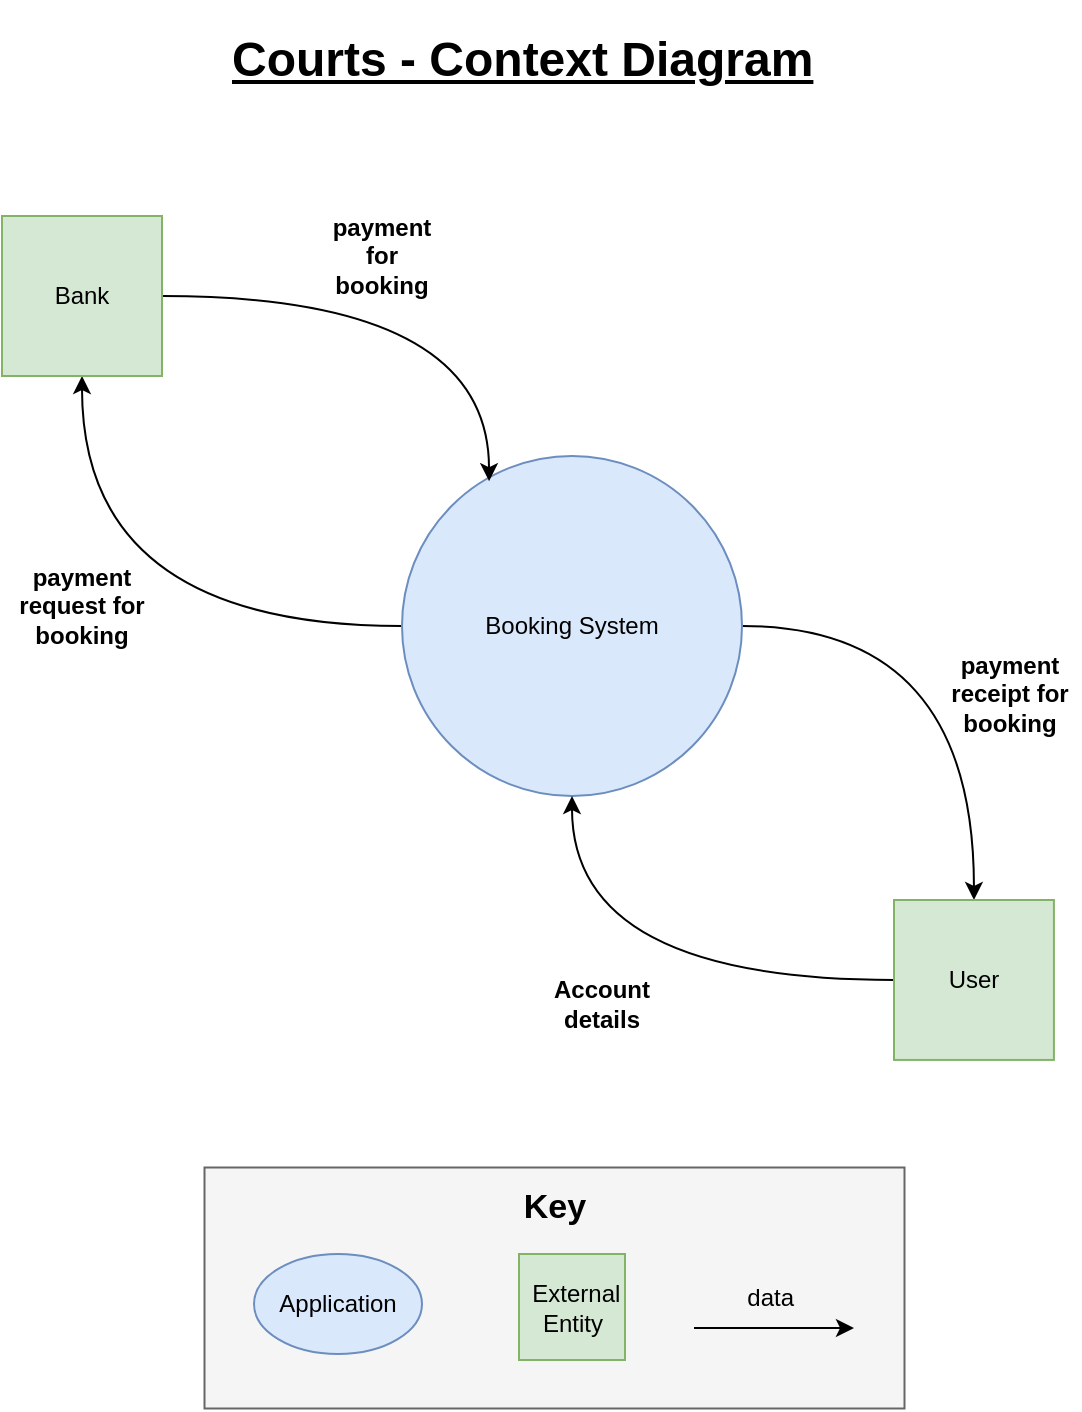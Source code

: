 <mxfile version="13.9.9" type="device"><diagram id="C5RBs43oDa-KdzZeNtuy" name="Page-1"><mxGraphModel dx="1412" dy="682" grid="1" gridSize="10" guides="1" tooltips="1" connect="1" arrows="1" fold="1" page="1" pageScale="1" pageWidth="827" pageHeight="1169" math="0" shadow="0"><root><mxCell id="WIyWlLk6GJQsqaUBKTNV-0"/><mxCell id="WIyWlLk6GJQsqaUBKTNV-1" parent="WIyWlLk6GJQsqaUBKTNV-0"/><mxCell id="i-L8OeuG8TgX3--6jhc8-0" value="&lt;h1&gt;&lt;span&gt;&lt;u&gt;Courts - Context Diagram&lt;/u&gt;&lt;/span&gt;&lt;/h1&gt;&lt;h1&gt;&lt;br&gt;&lt;/h1&gt;" style="text;html=1;strokeColor=none;fillColor=none;spacing=5;spacingTop=-20;whiteSpace=wrap;overflow=hidden;rounded=0;" parent="WIyWlLk6GJQsqaUBKTNV-1" vertex="1"><mxGeometry x="254" y="30" width="320" height="40" as="geometry"/></mxCell><mxCell id="i-L8OeuG8TgX3--6jhc8-15" style="edgeStyle=orthogonalEdgeStyle;curved=1;orthogonalLoop=1;jettySize=auto;html=1;exitX=0;exitY=0.5;exitDx=0;exitDy=0;entryX=0.5;entryY=1;entryDx=0;entryDy=0;startArrow=none;startFill=0;endArrow=classic;endFill=1;" parent="WIyWlLk6GJQsqaUBKTNV-1" source="i-L8OeuG8TgX3--6jhc8-1" target="i-L8OeuG8TgX3--6jhc8-5" edge="1"><mxGeometry relative="1" as="geometry"/></mxCell><mxCell id="i-L8OeuG8TgX3--6jhc8-16" style="edgeStyle=orthogonalEdgeStyle;curved=1;orthogonalLoop=1;jettySize=auto;html=1;exitX=1;exitY=0.5;exitDx=0;exitDy=0;entryX=0.5;entryY=0;entryDx=0;entryDy=0;startArrow=none;startFill=0;endArrow=classic;endFill=1;" parent="WIyWlLk6GJQsqaUBKTNV-1" source="i-L8OeuG8TgX3--6jhc8-1" target="i-L8OeuG8TgX3--6jhc8-2" edge="1"><mxGeometry relative="1" as="geometry"/></mxCell><mxCell id="i-L8OeuG8TgX3--6jhc8-1" value="Booking System" style="ellipse;whiteSpace=wrap;html=1;aspect=fixed;fillColor=#dae8fc;strokeColor=#6c8ebf;fontStyle=0" parent="WIyWlLk6GJQsqaUBKTNV-1" vertex="1"><mxGeometry x="344" y="248" width="170" height="170" as="geometry"/></mxCell><mxCell id="i-L8OeuG8TgX3--6jhc8-3" style="edgeStyle=orthogonalEdgeStyle;orthogonalLoop=1;jettySize=auto;html=1;entryX=0.5;entryY=1;entryDx=0;entryDy=0;curved=1;exitX=0;exitY=0.5;exitDx=0;exitDy=0;" parent="WIyWlLk6GJQsqaUBKTNV-1" source="i-L8OeuG8TgX3--6jhc8-2" target="i-L8OeuG8TgX3--6jhc8-1" edge="1"><mxGeometry relative="1" as="geometry"><mxPoint x="544" y="378.0" as="targetPoint"/></mxGeometry></mxCell><mxCell id="i-L8OeuG8TgX3--6jhc8-2" value="User" style="whiteSpace=wrap;html=1;aspect=fixed;fillColor=#d5e8d4;strokeColor=#82b366;fontStyle=0" parent="WIyWlLk6GJQsqaUBKTNV-1" vertex="1"><mxGeometry x="590" y="470.0" width="79.96" height="79.96" as="geometry"/></mxCell><mxCell id="i-L8OeuG8TgX3--6jhc8-4" value="Account details" style="text;html=1;strokeColor=none;fillColor=none;align=center;verticalAlign=middle;whiteSpace=wrap;rounded=0;fontStyle=1" parent="WIyWlLk6GJQsqaUBKTNV-1" vertex="1"><mxGeometry x="424" y="512" width="40" height="20" as="geometry"/></mxCell><mxCell id="i-L8OeuG8TgX3--6jhc8-6" style="edgeStyle=orthogonalEdgeStyle;curved=1;orthogonalLoop=1;jettySize=auto;html=1;entryX=0.256;entryY=0.074;entryDx=0;entryDy=0;entryPerimeter=0;" parent="WIyWlLk6GJQsqaUBKTNV-1" source="i-L8OeuG8TgX3--6jhc8-5" target="i-L8OeuG8TgX3--6jhc8-1" edge="1"><mxGeometry relative="1" as="geometry"/></mxCell><mxCell id="i-L8OeuG8TgX3--6jhc8-5" value="Bank" style="whiteSpace=wrap;html=1;aspect=fixed;fillColor=#d5e8d4;strokeColor=#82b366;fontStyle=0" parent="WIyWlLk6GJQsqaUBKTNV-1" vertex="1"><mxGeometry x="144" y="128" width="80" height="80" as="geometry"/></mxCell><mxCell id="i-L8OeuG8TgX3--6jhc8-8" value="payment request for booking" style="text;html=1;strokeColor=none;fillColor=none;align=center;verticalAlign=middle;whiteSpace=wrap;rounded=0;fontStyle=1" parent="WIyWlLk6GJQsqaUBKTNV-1" vertex="1"><mxGeometry x="149" y="313" width="70" height="20" as="geometry"/></mxCell><mxCell id="i-L8OeuG8TgX3--6jhc8-9" value="payment for booking" style="text;html=1;strokeColor=none;fillColor=none;align=center;verticalAlign=middle;whiteSpace=wrap;rounded=0;fontStyle=1" parent="WIyWlLk6GJQsqaUBKTNV-1" vertex="1"><mxGeometry x="314" y="138" width="40" height="20" as="geometry"/></mxCell><mxCell id="i-L8OeuG8TgX3--6jhc8-11" value="payment receipt for booking" style="text;html=1;strokeColor=none;fillColor=none;align=center;verticalAlign=middle;whiteSpace=wrap;rounded=0;fontStyle=1" parent="WIyWlLk6GJQsqaUBKTNV-1" vertex="1"><mxGeometry x="613" y="357" width="70" height="20" as="geometry"/></mxCell><mxCell id="8GP4-6W6Z_M_BIitxRal-0" value="" style="rounded=0;whiteSpace=wrap;html=1;fillColor=#f5f5f5;strokeColor=#666666;fontColor=#333333;rotation=-90;" vertex="1" parent="WIyWlLk6GJQsqaUBKTNV-1"><mxGeometry x="360" y="489" width="120.5" height="350" as="geometry"/></mxCell><mxCell id="8GP4-6W6Z_M_BIitxRal-1" value="&lt;h1&gt;&lt;font style=&quot;font-size: 17px&quot;&gt;Key&lt;/font&gt;&lt;/h1&gt;" style="text;html=1;strokeColor=none;fillColor=none;spacing=5;spacingTop=-20;whiteSpace=wrap;overflow=hidden;rounded=0;align=center;fontStyle=0" vertex="1" parent="WIyWlLk6GJQsqaUBKTNV-1"><mxGeometry x="392.75" y="601" width="55" height="50" as="geometry"/></mxCell><mxCell id="8GP4-6W6Z_M_BIitxRal-2" value="Application" style="ellipse;whiteSpace=wrap;html=1;fillColor=#dae8fc;strokeColor=#6c8ebf;fontStyle=0" vertex="1" parent="WIyWlLk6GJQsqaUBKTNV-1"><mxGeometry x="270" y="647" width="84" height="50" as="geometry"/></mxCell><mxCell id="8GP4-6W6Z_M_BIitxRal-4" value="" style="endArrow=classic;html=1;" edge="1" parent="WIyWlLk6GJQsqaUBKTNV-1"><mxGeometry width="50" height="50" relative="1" as="geometry"><mxPoint x="490" y="684" as="sourcePoint"/><mxPoint x="570" y="684" as="targetPoint"/><Array as="points"/></mxGeometry></mxCell><mxCell id="8GP4-6W6Z_M_BIitxRal-5" value="data&amp;nbsp;" style="text;html=1;strokeColor=none;fillColor=none;align=center;verticalAlign=middle;whiteSpace=wrap;rounded=0;fontStyle=0" vertex="1" parent="WIyWlLk6GJQsqaUBKTNV-1"><mxGeometry x="510" y="659" width="40" height="20" as="geometry"/></mxCell><mxCell id="8GP4-6W6Z_M_BIitxRal-13" value="&amp;nbsp;External Entity" style="whiteSpace=wrap;html=1;aspect=fixed;fillColor=#d5e8d4;strokeColor=#82b366;fontStyle=0" vertex="1" parent="WIyWlLk6GJQsqaUBKTNV-1"><mxGeometry x="402.5" y="647" width="53" height="53" as="geometry"/></mxCell></root></mxGraphModel></diagram></mxfile>